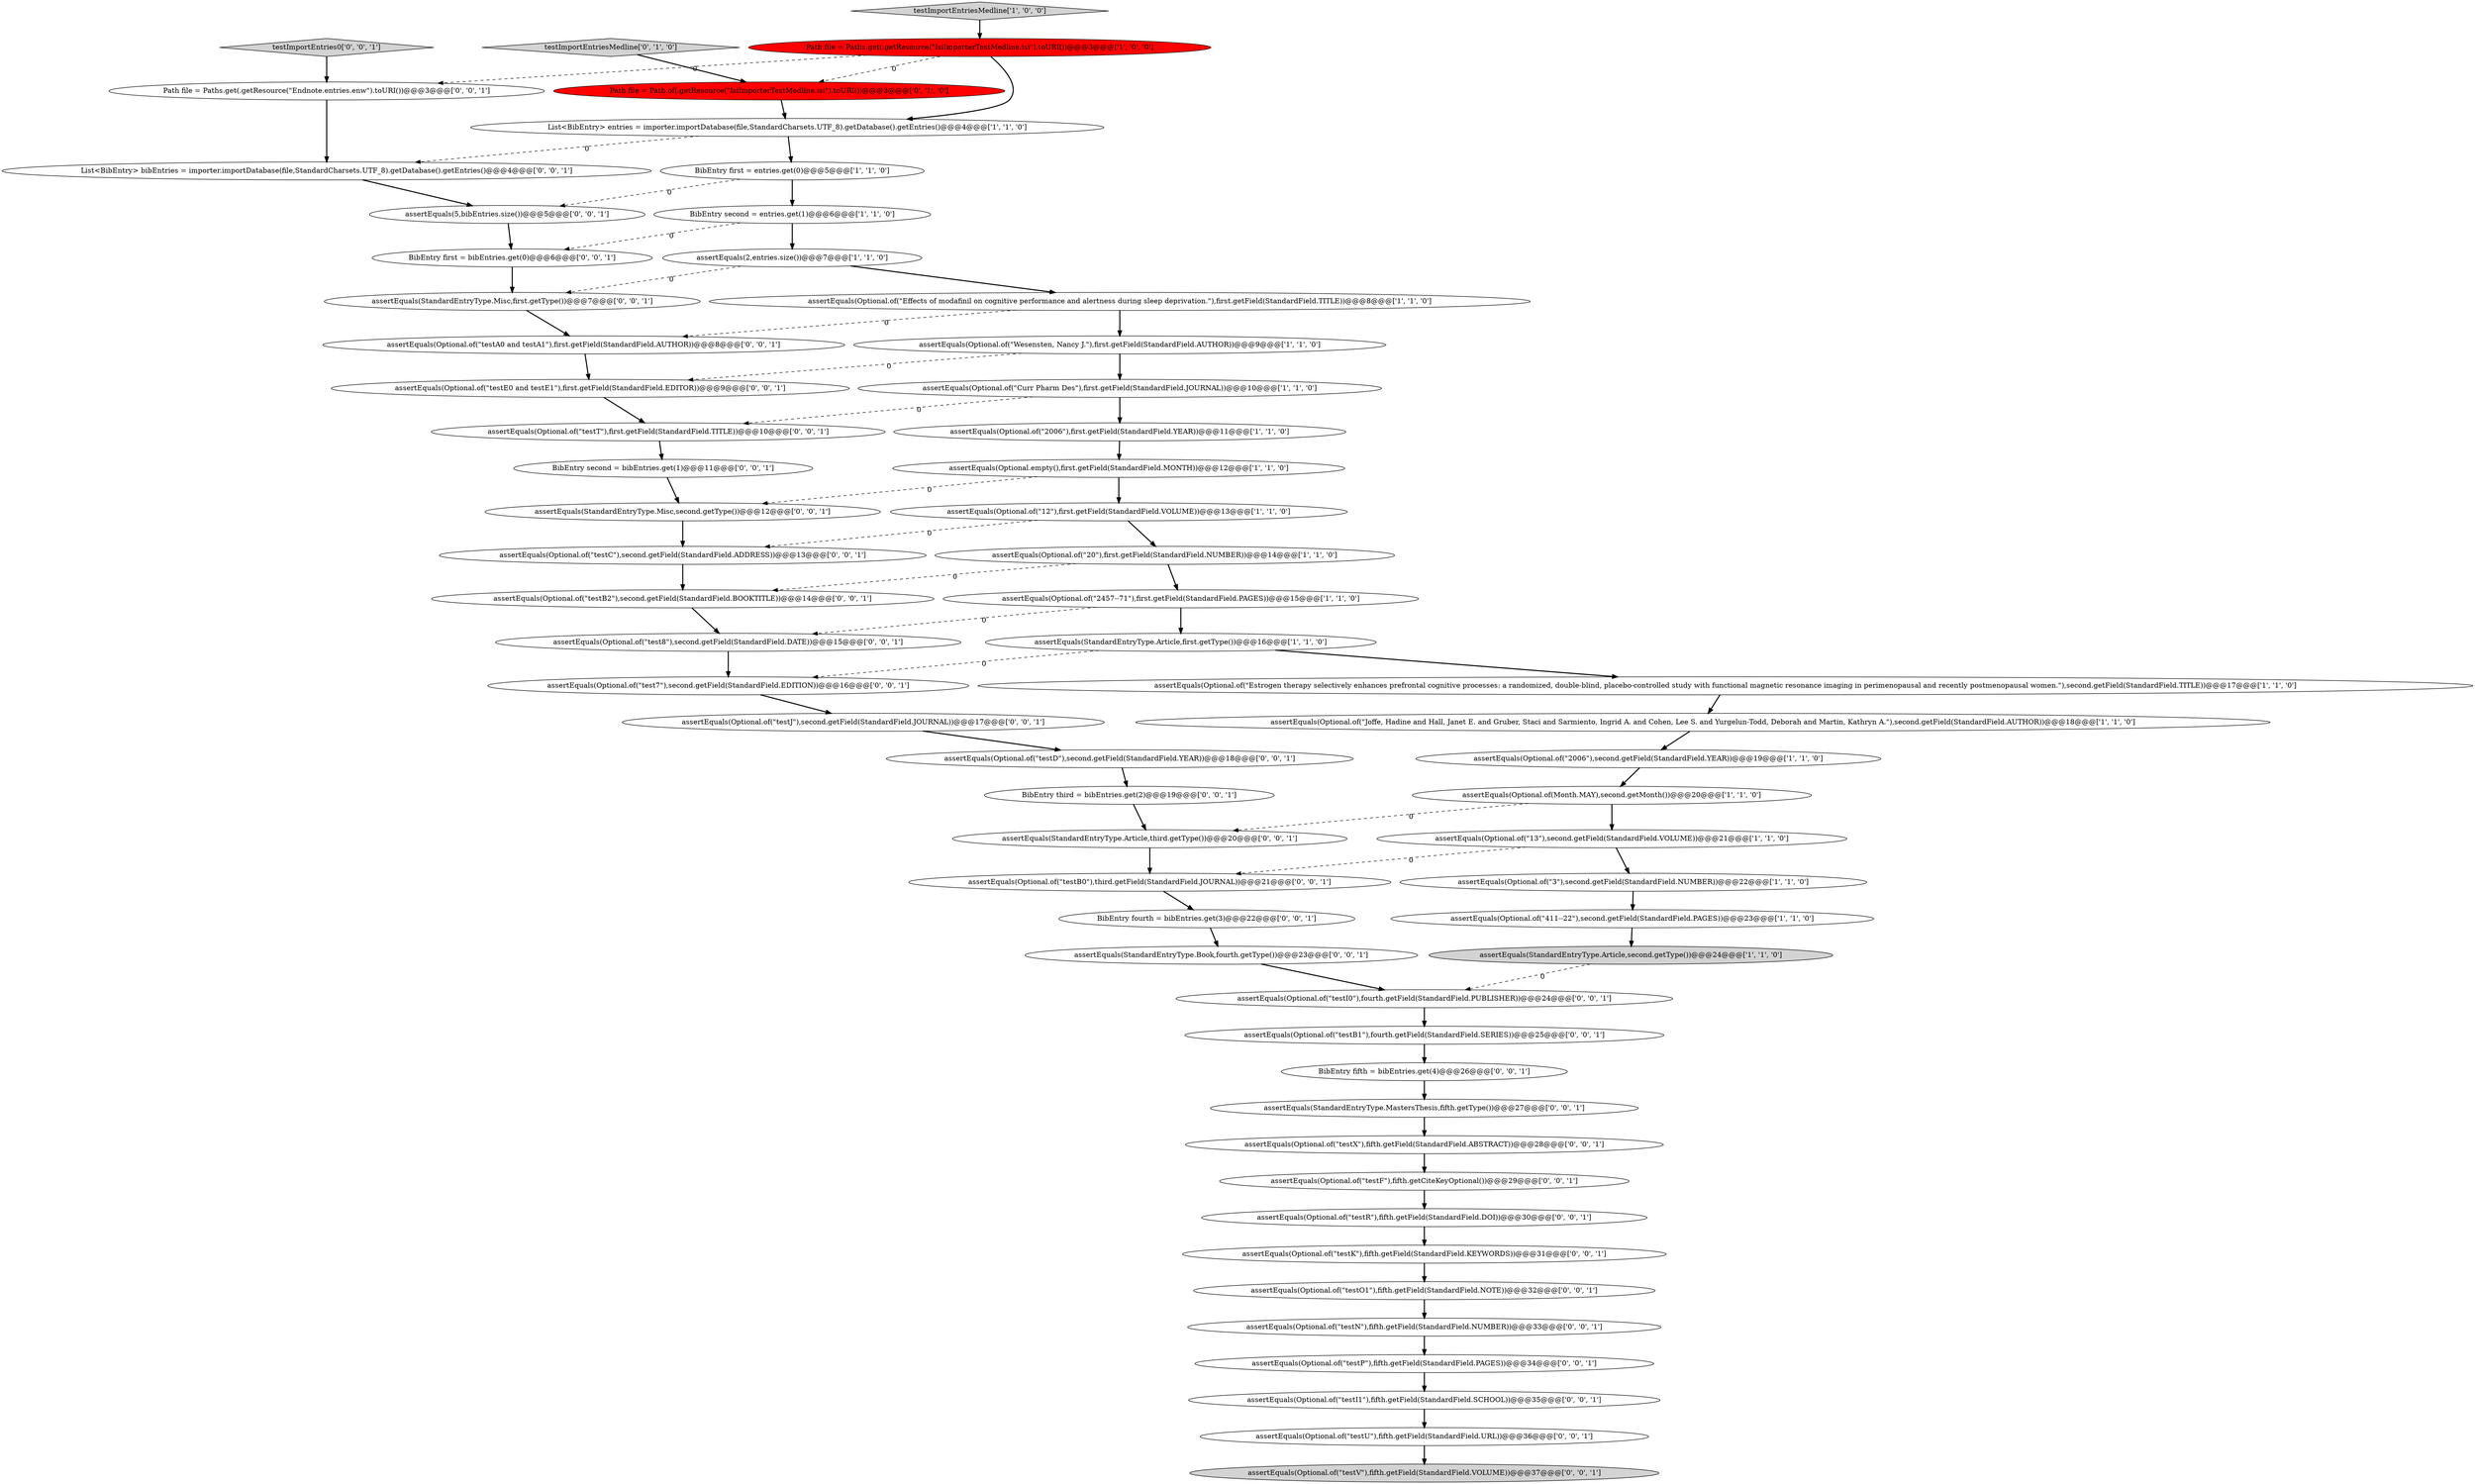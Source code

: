 digraph {
10 [style = filled, label = "assertEquals(Optional.of(\"2006\"),second.getField(StandardField.YEAR))@@@19@@@['1', '1', '0']", fillcolor = white, shape = ellipse image = "AAA0AAABBB1BBB"];
16 [style = filled, label = "assertEquals(2,entries.size())@@@7@@@['1', '1', '0']", fillcolor = white, shape = ellipse image = "AAA0AAABBB1BBB"];
58 [style = filled, label = "testImportEntries0['0', '0', '1']", fillcolor = lightgray, shape = diamond image = "AAA0AAABBB3BBB"];
11 [style = filled, label = "BibEntry first = entries.get(0)@@@5@@@['1', '1', '0']", fillcolor = white, shape = ellipse image = "AAA0AAABBB1BBB"];
51 [style = filled, label = "assertEquals(Optional.of(\"testB0\"),third.getField(StandardField.JOURNAL))@@@21@@@['0', '0', '1']", fillcolor = white, shape = ellipse image = "AAA0AAABBB3BBB"];
59 [style = filled, label = "assertEquals(Optional.of(\"testB2\"),second.getField(StandardField.BOOKTITLE))@@@14@@@['0', '0', '1']", fillcolor = white, shape = ellipse image = "AAA0AAABBB3BBB"];
4 [style = filled, label = "assertEquals(Optional.of(\"Curr Pharm Des\"),first.getField(StandardField.JOURNAL))@@@10@@@['1', '1', '0']", fillcolor = white, shape = ellipse image = "AAA0AAABBB1BBB"];
50 [style = filled, label = "assertEquals(Optional.of(\"testC\"),second.getField(StandardField.ADDRESS))@@@13@@@['0', '0', '1']", fillcolor = white, shape = ellipse image = "AAA0AAABBB3BBB"];
35 [style = filled, label = "BibEntry second = bibEntries.get(1)@@@11@@@['0', '0', '1']", fillcolor = white, shape = ellipse image = "AAA0AAABBB3BBB"];
47 [style = filled, label = "assertEquals(StandardEntryType.Book,fourth.getType())@@@23@@@['0', '0', '1']", fillcolor = white, shape = ellipse image = "AAA0AAABBB3BBB"];
46 [style = filled, label = "assertEquals(Optional.of(\"testT\"),first.getField(StandardField.TITLE))@@@10@@@['0', '0', '1']", fillcolor = white, shape = ellipse image = "AAA0AAABBB3BBB"];
28 [style = filled, label = "BibEntry fourth = bibEntries.get(3)@@@22@@@['0', '0', '1']", fillcolor = white, shape = ellipse image = "AAA0AAABBB3BBB"];
33 [style = filled, label = "assertEquals(StandardEntryType.Misc,second.getType())@@@12@@@['0', '0', '1']", fillcolor = white, shape = ellipse image = "AAA0AAABBB3BBB"];
54 [style = filled, label = "BibEntry third = bibEntries.get(2)@@@19@@@['0', '0', '1']", fillcolor = white, shape = ellipse image = "AAA0AAABBB3BBB"];
0 [style = filled, label = "assertEquals(StandardEntryType.Article,first.getType())@@@16@@@['1', '1', '0']", fillcolor = white, shape = ellipse image = "AAA0AAABBB1BBB"];
26 [style = filled, label = "BibEntry fifth = bibEntries.get(4)@@@26@@@['0', '0', '1']", fillcolor = white, shape = ellipse image = "AAA0AAABBB3BBB"];
49 [style = filled, label = "List<BibEntry> bibEntries = importer.importDatabase(file,StandardCharsets.UTF_8).getDatabase().getEntries()@@@4@@@['0', '0', '1']", fillcolor = white, shape = ellipse image = "AAA0AAABBB3BBB"];
39 [style = filled, label = "assertEquals(Optional.of(\"testN\"),fifth.getField(StandardField.NUMBER))@@@33@@@['0', '0', '1']", fillcolor = white, shape = ellipse image = "AAA0AAABBB3BBB"];
37 [style = filled, label = "assertEquals(Optional.of(\"test7\"),second.getField(StandardField.EDITION))@@@16@@@['0', '0', '1']", fillcolor = white, shape = ellipse image = "AAA0AAABBB3BBB"];
6 [style = filled, label = "assertEquals(Optional.of(\"411--22\"),second.getField(StandardField.PAGES))@@@23@@@['1', '1', '0']", fillcolor = white, shape = ellipse image = "AAA0AAABBB1BBB"];
14 [style = filled, label = "Path file = Paths.get(.getResource(\"IsiImporterTestMedline.isi\").toURI())@@@3@@@['1', '0', '0']", fillcolor = red, shape = ellipse image = "AAA1AAABBB1BBB"];
41 [style = filled, label = "assertEquals(Optional.of(\"testX\"),fifth.getField(StandardField.ABSTRACT))@@@28@@@['0', '0', '1']", fillcolor = white, shape = ellipse image = "AAA0AAABBB3BBB"];
44 [style = filled, label = "assertEquals(Optional.of(\"testD\"),second.getField(StandardField.YEAR))@@@18@@@['0', '0', '1']", fillcolor = white, shape = ellipse image = "AAA0AAABBB3BBB"];
55 [style = filled, label = "assertEquals(Optional.of(\"testB1\"),fourth.getField(StandardField.SERIES))@@@25@@@['0', '0', '1']", fillcolor = white, shape = ellipse image = "AAA0AAABBB3BBB"];
19 [style = filled, label = "BibEntry second = entries.get(1)@@@6@@@['1', '1', '0']", fillcolor = white, shape = ellipse image = "AAA0AAABBB1BBB"];
22 [style = filled, label = "assertEquals(Optional.of(\"Wesensten, Nancy J.\"),first.getField(StandardField.AUTHOR))@@@9@@@['1', '1', '0']", fillcolor = white, shape = ellipse image = "AAA0AAABBB1BBB"];
21 [style = filled, label = "assertEquals(Optional.of(\"13\"),second.getField(StandardField.VOLUME))@@@21@@@['1', '1', '0']", fillcolor = white, shape = ellipse image = "AAA0AAABBB1BBB"];
20 [style = filled, label = "testImportEntriesMedline['1', '0', '0']", fillcolor = lightgray, shape = diamond image = "AAA0AAABBB1BBB"];
2 [style = filled, label = "assertEquals(Optional.of(\"20\"),first.getField(StandardField.NUMBER))@@@14@@@['1', '1', '0']", fillcolor = white, shape = ellipse image = "AAA0AAABBB1BBB"];
30 [style = filled, label = "assertEquals(Optional.of(\"testO1\"),fifth.getField(StandardField.NOTE))@@@32@@@['0', '0', '1']", fillcolor = white, shape = ellipse image = "AAA0AAABBB3BBB"];
38 [style = filled, label = "assertEquals(StandardEntryType.Article,third.getType())@@@20@@@['0', '0', '1']", fillcolor = white, shape = ellipse image = "AAA0AAABBB3BBB"];
43 [style = filled, label = "assertEquals(Optional.of(\"testK\"),fifth.getField(StandardField.KEYWORDS))@@@31@@@['0', '0', '1']", fillcolor = white, shape = ellipse image = "AAA0AAABBB3BBB"];
8 [style = filled, label = "assertEquals(Optional.of(\"Joffe, Hadine and Hall, Janet E. and Gruber, Staci and Sarmiento, Ingrid A. and Cohen, Lee S. and Yurgelun-Todd, Deborah and Martin, Kathryn A.\"),second.getField(StandardField.AUTHOR))@@@18@@@['1', '1', '0']", fillcolor = white, shape = ellipse image = "AAA0AAABBB1BBB"];
27 [style = filled, label = "assertEquals(Optional.of(\"testF\"),fifth.getCiteKeyOptional())@@@29@@@['0', '0', '1']", fillcolor = white, shape = ellipse image = "AAA0AAABBB3BBB"];
9 [style = filled, label = "assertEquals(Optional.of(\"Estrogen therapy selectively enhances prefrontal cognitive processes: a randomized, double-blind, placebo-controlled study with functional magnetic resonance imaging in perimenopausal and recently postmenopausal women.\"),second.getField(StandardField.TITLE))@@@17@@@['1', '1', '0']", fillcolor = white, shape = ellipse image = "AAA0AAABBB1BBB"];
15 [style = filled, label = "assertEquals(Optional.of(\"2457--71\"),first.getField(StandardField.PAGES))@@@15@@@['1', '1', '0']", fillcolor = white, shape = ellipse image = "AAA0AAABBB1BBB"];
23 [style = filled, label = "Path file = Path.of(.getResource(\"IsiImporterTestMedline.isi\").toURI())@@@3@@@['0', '1', '0']", fillcolor = red, shape = ellipse image = "AAA1AAABBB2BBB"];
17 [style = filled, label = "assertEquals(Optional.of(Month.MAY),second.getMonth())@@@20@@@['1', '1', '0']", fillcolor = white, shape = ellipse image = "AAA0AAABBB1BBB"];
12 [style = filled, label = "assertEquals(Optional.of(\"3\"),second.getField(StandardField.NUMBER))@@@22@@@['1', '1', '0']", fillcolor = white, shape = ellipse image = "AAA0AAABBB1BBB"];
32 [style = filled, label = "assertEquals(Optional.of(\"testA0 and testA1\"),first.getField(StandardField.AUTHOR))@@@8@@@['0', '0', '1']", fillcolor = white, shape = ellipse image = "AAA0AAABBB3BBB"];
52 [style = filled, label = "assertEquals(Optional.of(\"testJ\"),second.getField(StandardField.JOURNAL))@@@17@@@['0', '0', '1']", fillcolor = white, shape = ellipse image = "AAA0AAABBB3BBB"];
29 [style = filled, label = "assertEquals(Optional.of(\"testR\"),fifth.getField(StandardField.DOI))@@@30@@@['0', '0', '1']", fillcolor = white, shape = ellipse image = "AAA0AAABBB3BBB"];
3 [style = filled, label = "assertEquals(StandardEntryType.Article,second.getType())@@@24@@@['1', '1', '0']", fillcolor = lightgray, shape = ellipse image = "AAA0AAABBB1BBB"];
45 [style = filled, label = "assertEquals(Optional.of(\"testP\"),fifth.getField(StandardField.PAGES))@@@34@@@['0', '0', '1']", fillcolor = white, shape = ellipse image = "AAA0AAABBB3BBB"];
36 [style = filled, label = "assertEquals(Optional.of(\"testV\"),fifth.getField(StandardField.VOLUME))@@@37@@@['0', '0', '1']", fillcolor = lightgray, shape = ellipse image = "AAA0AAABBB3BBB"];
53 [style = filled, label = "assertEquals(Optional.of(\"test8\"),second.getField(StandardField.DATE))@@@15@@@['0', '0', '1']", fillcolor = white, shape = ellipse image = "AAA0AAABBB3BBB"];
7 [style = filled, label = "assertEquals(Optional.of(\"Effects of modafinil on cognitive performance and alertness during sleep deprivation.\"),first.getField(StandardField.TITLE))@@@8@@@['1', '1', '0']", fillcolor = white, shape = ellipse image = "AAA0AAABBB1BBB"];
40 [style = filled, label = "Path file = Paths.get(.getResource(\"Endnote.entries.enw\").toURI())@@@3@@@['0', '0', '1']", fillcolor = white, shape = ellipse image = "AAA0AAABBB3BBB"];
13 [style = filled, label = "assertEquals(Optional.of(\"12\"),first.getField(StandardField.VOLUME))@@@13@@@['1', '1', '0']", fillcolor = white, shape = ellipse image = "AAA0AAABBB1BBB"];
34 [style = filled, label = "assertEquals(Optional.of(\"testI0\"),fourth.getField(StandardField.PUBLISHER))@@@24@@@['0', '0', '1']", fillcolor = white, shape = ellipse image = "AAA0AAABBB3BBB"];
24 [style = filled, label = "testImportEntriesMedline['0', '1', '0']", fillcolor = lightgray, shape = diamond image = "AAA0AAABBB2BBB"];
18 [style = filled, label = "assertEquals(Optional.of(\"2006\"),first.getField(StandardField.YEAR))@@@11@@@['1', '1', '0']", fillcolor = white, shape = ellipse image = "AAA0AAABBB1BBB"];
5 [style = filled, label = "List<BibEntry> entries = importer.importDatabase(file,StandardCharsets.UTF_8).getDatabase().getEntries()@@@4@@@['1', '1', '0']", fillcolor = white, shape = ellipse image = "AAA0AAABBB1BBB"];
1 [style = filled, label = "assertEquals(Optional.empty(),first.getField(StandardField.MONTH))@@@12@@@['1', '1', '0']", fillcolor = white, shape = ellipse image = "AAA0AAABBB1BBB"];
48 [style = filled, label = "assertEquals(Optional.of(\"testE0 and testE1\"),first.getField(StandardField.EDITOR))@@@9@@@['0', '0', '1']", fillcolor = white, shape = ellipse image = "AAA0AAABBB3BBB"];
57 [style = filled, label = "assertEquals(5,bibEntries.size())@@@5@@@['0', '0', '1']", fillcolor = white, shape = ellipse image = "AAA0AAABBB3BBB"];
25 [style = filled, label = "assertEquals(Optional.of(\"testI1\"),fifth.getField(StandardField.SCHOOL))@@@35@@@['0', '0', '1']", fillcolor = white, shape = ellipse image = "AAA0AAABBB3BBB"];
56 [style = filled, label = "assertEquals(Optional.of(\"testU\"),fifth.getField(StandardField.URL))@@@36@@@['0', '0', '1']", fillcolor = white, shape = ellipse image = "AAA0AAABBB3BBB"];
60 [style = filled, label = "assertEquals(StandardEntryType.MastersThesis,fifth.getType())@@@27@@@['0', '0', '1']", fillcolor = white, shape = ellipse image = "AAA0AAABBB3BBB"];
42 [style = filled, label = "assertEquals(StandardEntryType.Misc,first.getType())@@@7@@@['0', '0', '1']", fillcolor = white, shape = ellipse image = "AAA0AAABBB3BBB"];
31 [style = filled, label = "BibEntry first = bibEntries.get(0)@@@6@@@['0', '0', '1']", fillcolor = white, shape = ellipse image = "AAA0AAABBB3BBB"];
5->49 [style = dashed, label="0"];
44->54 [style = bold, label=""];
6->3 [style = bold, label=""];
8->10 [style = bold, label=""];
1->33 [style = dashed, label="0"];
57->31 [style = bold, label=""];
0->9 [style = bold, label=""];
40->49 [style = bold, label=""];
52->44 [style = bold, label=""];
56->36 [style = bold, label=""];
51->28 [style = bold, label=""];
23->5 [style = bold, label=""];
41->27 [style = bold, label=""];
13->50 [style = dashed, label="0"];
0->37 [style = dashed, label="0"];
25->56 [style = bold, label=""];
50->59 [style = bold, label=""];
38->51 [style = bold, label=""];
28->47 [style = bold, label=""];
14->5 [style = bold, label=""];
16->42 [style = dashed, label="0"];
16->7 [style = bold, label=""];
35->33 [style = bold, label=""];
58->40 [style = bold, label=""];
55->26 [style = bold, label=""];
39->45 [style = bold, label=""];
4->18 [style = bold, label=""];
10->17 [style = bold, label=""];
20->14 [style = bold, label=""];
34->55 [style = bold, label=""];
4->46 [style = dashed, label="0"];
60->41 [style = bold, label=""];
11->19 [style = bold, label=""];
9->8 [style = bold, label=""];
12->6 [style = bold, label=""];
17->38 [style = dashed, label="0"];
1->13 [style = bold, label=""];
33->50 [style = bold, label=""];
43->30 [style = bold, label=""];
59->53 [style = bold, label=""];
19->16 [style = bold, label=""];
22->4 [style = bold, label=""];
21->12 [style = bold, label=""];
48->46 [style = bold, label=""];
7->22 [style = bold, label=""];
31->42 [style = bold, label=""];
53->37 [style = bold, label=""];
26->60 [style = bold, label=""];
14->23 [style = dashed, label="0"];
3->34 [style = dashed, label="0"];
45->25 [style = bold, label=""];
18->1 [style = bold, label=""];
15->0 [style = bold, label=""];
2->15 [style = bold, label=""];
46->35 [style = bold, label=""];
42->32 [style = bold, label=""];
29->43 [style = bold, label=""];
30->39 [style = bold, label=""];
7->32 [style = dashed, label="0"];
32->48 [style = bold, label=""];
2->59 [style = dashed, label="0"];
37->52 [style = bold, label=""];
5->11 [style = bold, label=""];
21->51 [style = dashed, label="0"];
15->53 [style = dashed, label="0"];
47->34 [style = bold, label=""];
49->57 [style = bold, label=""];
27->29 [style = bold, label=""];
54->38 [style = bold, label=""];
17->21 [style = bold, label=""];
14->40 [style = dashed, label="0"];
22->48 [style = dashed, label="0"];
11->57 [style = dashed, label="0"];
13->2 [style = bold, label=""];
24->23 [style = bold, label=""];
19->31 [style = dashed, label="0"];
}
